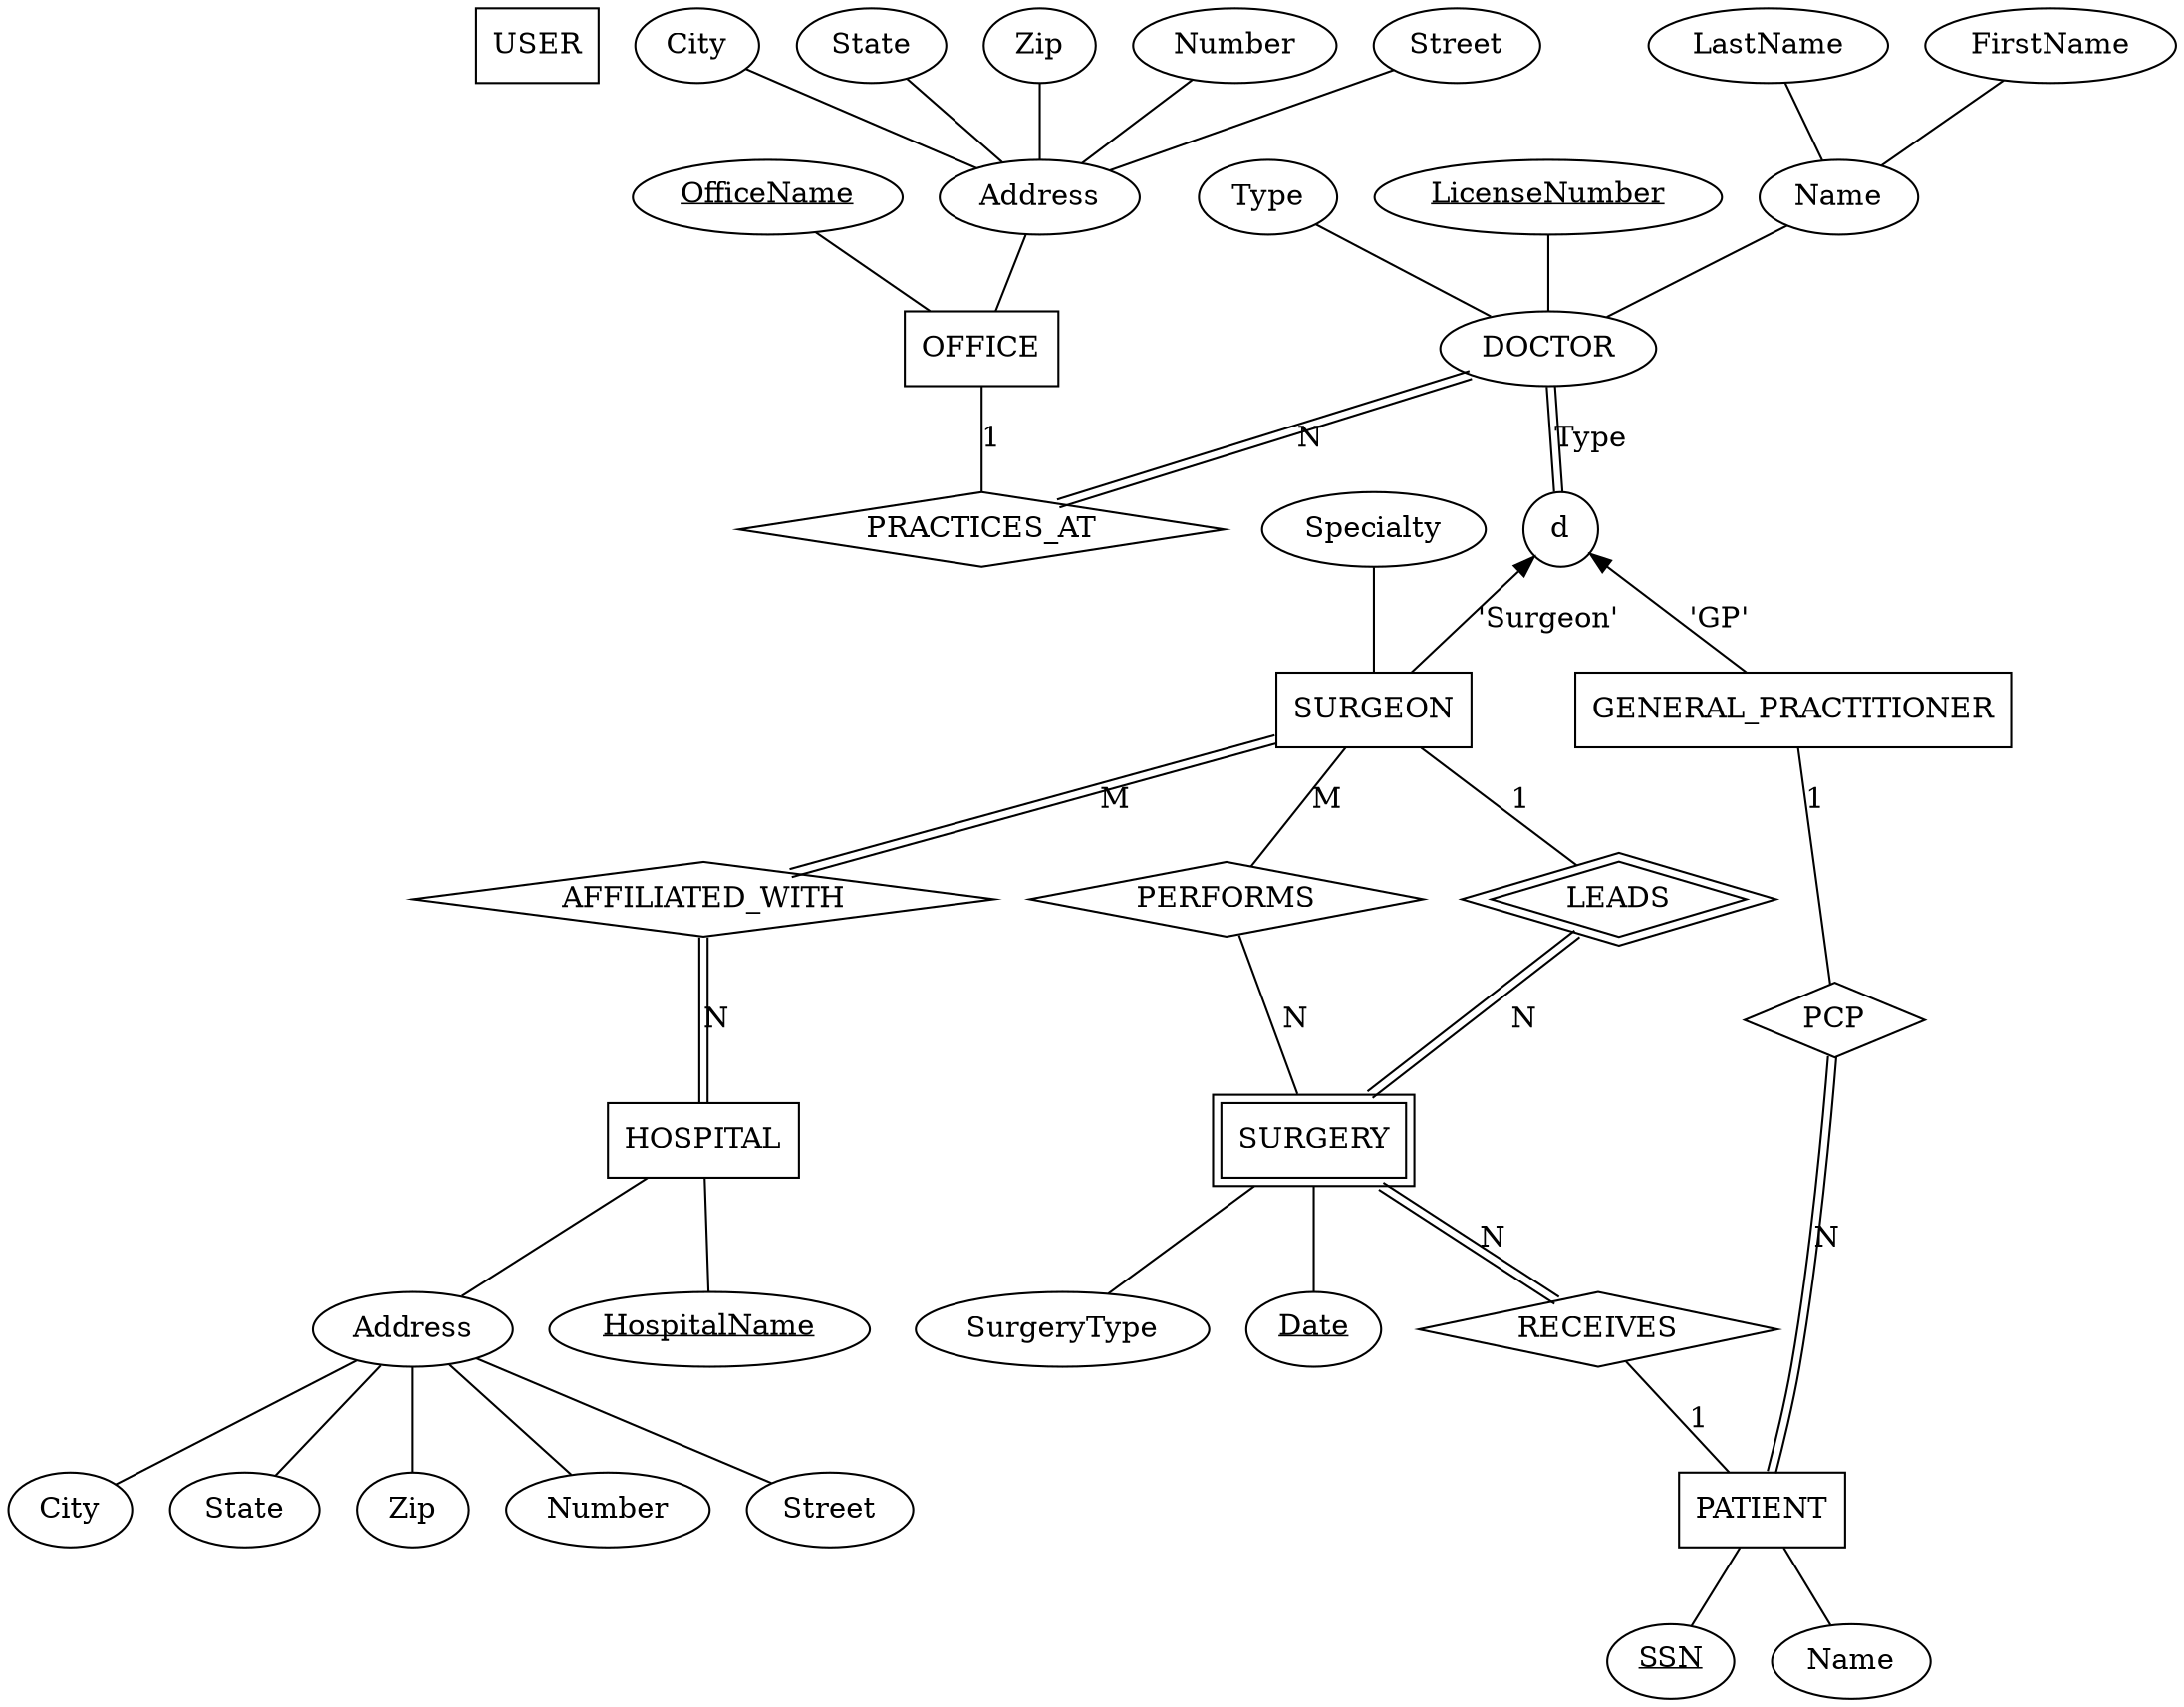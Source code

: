 graph trip_planner {
        node [shape=box]; USER;

  node [shape=ellipse]; License [label=<<u>LicenseNumber</u>>]; Name, FirstName, LastName, Type;
  License -- DOCTOR;
  FirstName -- Name;
  LastName -- Name;
  Name -- DOCTOR;
  Type -- DOCTOR;

  node [shape=box] SURGEON; GENERAL_PRACTITIONER;
  node [shape=ellipse, peripheries=1]; Specialty;
  Specialty -- SURGEON;

  node [shape=circle, peripheries=1]; sub_doctor [label="d"];

  DOCTOR -- sub_doctor [label="Type", color="black:invis:black"];
  # sub_doctor -- SURGEON [label="'Surgeon'", headlabel=<&#x222a;>, labeldistance=10, labelangle=0];
  #sub_doctor -- GENERAL_PRACTITIONER [label="'GP'", headlabel=<&#x222a;>, labeldistance=4, labelangle=0];
  sub_doctor -- SURGEON [dir="back", arrowhead="empty", label="'Surgeon'"];
  sub_doctor -- GENERAL_PRACTITIONER [dir="back", arrowhead="empty", label="'GP'"];

  node [shape=box]; OFFICE;
  node [shape=ellipse]; OfficeName [label=<<u>OfficeName</u>>]; Address; Number; Street; City; State; Zip;
  Number -- Address;
  Street -- Address;
  City -- Address;
  State -- Address;
  Zip -- Address;
  Address -- OFFICE;
  OfficeName -- OFFICE;

  node [shape=diamond]; PRACTICES_AT;
  DOCTOR --  PRACTICES_AT [label="N", color="black:invis:black"];
  PRACTICES_AT -- OFFICE [label="1"];

  {rank=same; DOCTOR; OFFICE}

  node [shape=box]; HOSPITAL;
  node [shape=ellipse]; HName [label=<<u>HospitalName</u>>]; HAddress [label="Address"]; HNumber [label="Number"]; HStreet [label="Street"]; HCity [label="City"]; HState [label="State"]; HZip [label="Zip"];
  HOSPITAL -- HAddress;
  HAddress -- HNumber;
  HAddress -- HStreet;
  HAddress -- HCity;
  HAddress -- HState;
  HAddress -- HZip;
  HOSPITAL -- HName;

  node [shape=diamond, peripheries=1]; AFFILIATED_WITH;
  SURGEON --  AFFILIATED_WITH [label="M", color="black:invis:black"];
  AFFILIATED_WITH -- HOSPITAL [label="N", color="black:invis:black"];

  node [shape=box, peripheries=2] SURGERY;
  node [shape=ellipse, peripheries=1, style=solid]; Date [label=<<u>Date</u>>];
  node [shape=ellipse, peripheries=1, style=solid]; SurgeryType;
  SURGERY -- Date [style=solid];
  SURGERY -- SurgeryType [style=solid];

  node [shape=diamond, peripheries=2]; LEADS;
  LEADS -- SURGERY [label="N", color="black:invis:black"];
  SURGEON -- LEADS [label="1"];

  node [shape=diamond, peripheries=1]; PERFORMS;
  SURGEON -- PERFORMS [label="M"];
  PERFORMS -- SURGERY [label="N"];

  node [shape=box, peripheries=1]; PATIENT;
  node [shape=ellipse, peripheries=1]; SSN [label=<<u>SSN</u>>]; PName [label="Name"];
  PATIENT -- SSN;
  PATIENT -- PName;

  node [shape=diamond, peripheries=1]; RECEIVES;
  SURGERY -- RECEIVES [label="N", color="black:invis:black"];
  RECEIVES -- PATIENT [label="1"];

  node [shape=diamond, peripheries=1]; PCP;
  GENERAL_PRACTITIONER -- PCP [label="1"];
  PCP -- PATIENT [label="N", color="black:invis:black"];
}